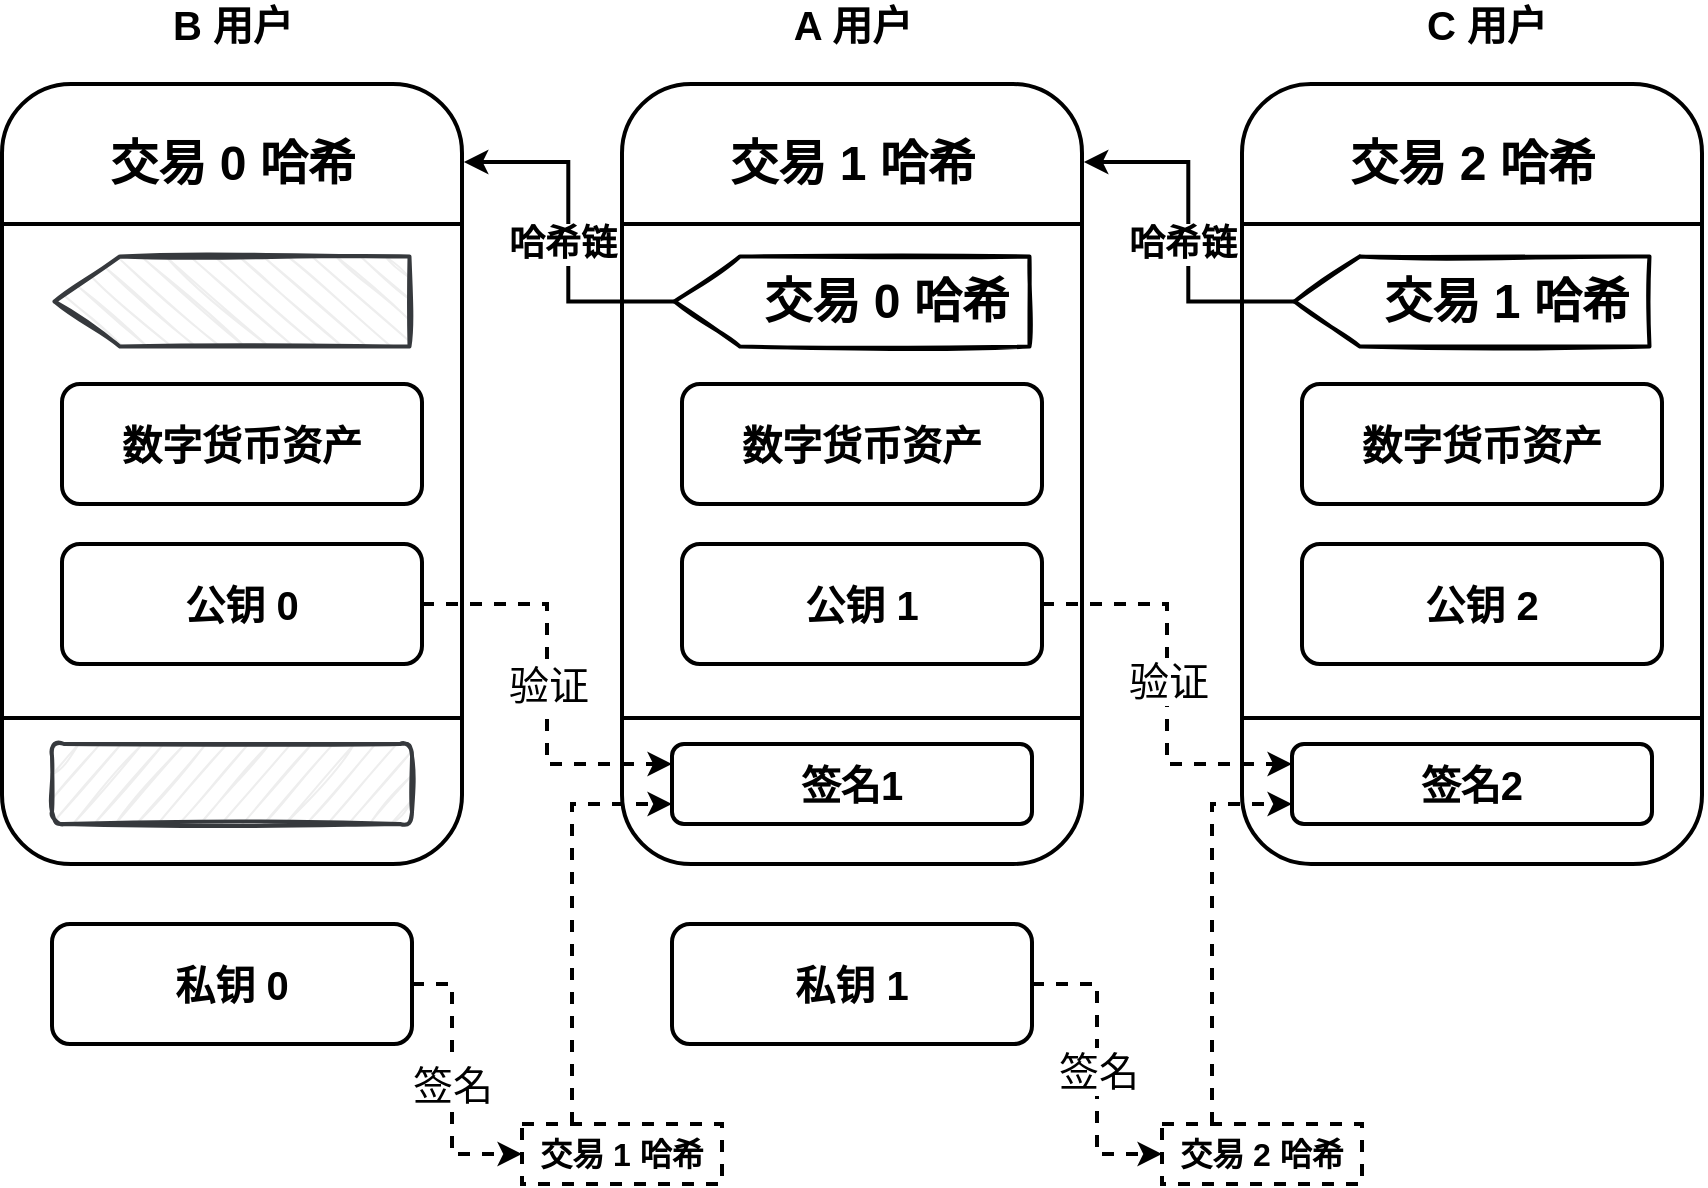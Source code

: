 <mxfile version="14.6.0" type="github">
  <diagram id="cBcZSYnVvF03NttYa_RY" name="Page-1">
    <mxGraphModel dx="850" dy="470" grid="1" gridSize="10" guides="1" tooltips="1" connect="1" arrows="1" fold="1" page="0" pageScale="1" pageWidth="827" pageHeight="1169" math="0" shadow="0">
      <root>
        <mxCell id="0" />
        <mxCell id="1" parent="0" />
        <mxCell id="aVJUWl-cnm-kjxW_ePCt-25" value="" style="group" parent="1" vertex="1" connectable="0">
          <mxGeometry x="170" y="160" width="230" height="480" as="geometry" />
        </mxCell>
        <mxCell id="aVJUWl-cnm-kjxW_ePCt-17" value="" style="rounded=1;whiteSpace=wrap;html=1;strokeWidth=2;" parent="aVJUWl-cnm-kjxW_ePCt-25" vertex="1">
          <mxGeometry width="230" height="390" as="geometry" />
        </mxCell>
        <mxCell id="aVJUWl-cnm-kjxW_ePCt-18" value="" style="endArrow=none;html=1;entryX=1;entryY=0.25;entryDx=0;entryDy=0;exitX=0;exitY=0.25;exitDx=0;exitDy=0;strokeWidth=2;" parent="aVJUWl-cnm-kjxW_ePCt-25" edge="1">
          <mxGeometry width="50" height="50" relative="1" as="geometry">
            <mxPoint y="70" as="sourcePoint" />
            <mxPoint x="230" y="70" as="targetPoint" />
          </mxGeometry>
        </mxCell>
        <mxCell id="aVJUWl-cnm-kjxW_ePCt-5" value="&lt;font size=&quot;1&quot;&gt;&lt;b style=&quot;font-size: 24px&quot;&gt;交易 0 哈希&lt;/b&gt;&lt;/font&gt;" style="text;html=1;strokeColor=none;fillColor=none;align=center;verticalAlign=middle;whiteSpace=wrap;rounded=0;" parent="aVJUWl-cnm-kjxW_ePCt-25" vertex="1">
          <mxGeometry x="42.5" y="20" width="145" height="40" as="geometry" />
        </mxCell>
        <mxCell id="aVJUWl-cnm-kjxW_ePCt-19" value="" style="shape=offPageConnector;whiteSpace=wrap;html=1;strokeWidth=2;rotation=90;size=0.184;fillColor=#eeeeee;strokeColor=#36393d;shadow=0;sketch=1;" parent="aVJUWl-cnm-kjxW_ePCt-25" vertex="1">
          <mxGeometry x="92.5" y="20" width="45" height="177.5" as="geometry" />
        </mxCell>
        <mxCell id="aVJUWl-cnm-kjxW_ePCt-20" value="&lt;font style=&quot;font-size: 20px&quot;&gt;&lt;b&gt;数字货币资产&lt;/b&gt;&lt;/font&gt;" style="rounded=1;whiteSpace=wrap;html=1;strokeWidth=2;" parent="aVJUWl-cnm-kjxW_ePCt-25" vertex="1">
          <mxGeometry x="30" y="150" width="180" height="60" as="geometry" />
        </mxCell>
        <mxCell id="aVJUWl-cnm-kjxW_ePCt-21" value="&lt;font style=&quot;font-size: 20px&quot;&gt;&lt;b&gt;公钥 0&lt;/b&gt;&lt;/font&gt;" style="rounded=1;whiteSpace=wrap;html=1;strokeWidth=2;" parent="aVJUWl-cnm-kjxW_ePCt-25" vertex="1">
          <mxGeometry x="30" y="230" width="180" height="60" as="geometry" />
        </mxCell>
        <mxCell id="aVJUWl-cnm-kjxW_ePCt-22" value="" style="endArrow=none;html=1;entryX=1;entryY=0.25;entryDx=0;entryDy=0;exitX=0;exitY=0.25;exitDx=0;exitDy=0;strokeWidth=2;" parent="aVJUWl-cnm-kjxW_ePCt-25" edge="1">
          <mxGeometry width="50" height="50" relative="1" as="geometry">
            <mxPoint y="317" as="sourcePoint" />
            <mxPoint x="230" y="317" as="targetPoint" />
          </mxGeometry>
        </mxCell>
        <mxCell id="aVJUWl-cnm-kjxW_ePCt-23" value="" style="rounded=1;whiteSpace=wrap;html=1;strokeWidth=2;perimeterSpacing=0;shadow=0;glass=0;sketch=1;fillColor=#eeeeee;strokeColor=#36393d;" parent="aVJUWl-cnm-kjxW_ePCt-25" vertex="1">
          <mxGeometry x="25" y="330" width="180" height="40" as="geometry" />
        </mxCell>
        <mxCell id="aVJUWl-cnm-kjxW_ePCt-24" value="&lt;font style=&quot;font-size: 20px&quot;&gt;&lt;b&gt;私钥 0&lt;/b&gt;&lt;/font&gt;" style="rounded=1;whiteSpace=wrap;html=1;strokeWidth=2;" parent="aVJUWl-cnm-kjxW_ePCt-25" vertex="1">
          <mxGeometry x="25" y="420" width="180" height="60" as="geometry" />
        </mxCell>
        <mxCell id="aVJUWl-cnm-kjxW_ePCt-26" value="" style="group" parent="1" vertex="1" connectable="0">
          <mxGeometry x="480" y="160" width="230" height="480" as="geometry" />
        </mxCell>
        <mxCell id="aVJUWl-cnm-kjxW_ePCt-27" value="" style="rounded=1;whiteSpace=wrap;html=1;strokeWidth=2;" parent="aVJUWl-cnm-kjxW_ePCt-26" vertex="1">
          <mxGeometry width="230" height="390" as="geometry" />
        </mxCell>
        <mxCell id="aVJUWl-cnm-kjxW_ePCt-28" value="" style="endArrow=none;html=1;entryX=1;entryY=0.25;entryDx=0;entryDy=0;exitX=0;exitY=0.25;exitDx=0;exitDy=0;strokeWidth=2;" parent="aVJUWl-cnm-kjxW_ePCt-26" edge="1">
          <mxGeometry width="50" height="50" relative="1" as="geometry">
            <mxPoint y="70" as="sourcePoint" />
            <mxPoint x="230" y="70" as="targetPoint" />
          </mxGeometry>
        </mxCell>
        <mxCell id="aVJUWl-cnm-kjxW_ePCt-29" value="&lt;font size=&quot;1&quot;&gt;&lt;b style=&quot;font-size: 24px&quot;&gt;交易 1 哈希&lt;/b&gt;&lt;/font&gt;" style="text;html=1;strokeColor=none;fillColor=none;align=center;verticalAlign=middle;whiteSpace=wrap;rounded=0;" parent="aVJUWl-cnm-kjxW_ePCt-26" vertex="1">
          <mxGeometry x="42.5" y="20" width="145" height="40" as="geometry" />
        </mxCell>
        <mxCell id="aVJUWl-cnm-kjxW_ePCt-30" value="" style="shape=offPageConnector;whiteSpace=wrap;html=1;strokeWidth=2;rotation=90;size=0.184;shadow=0;sketch=1;" parent="aVJUWl-cnm-kjxW_ePCt-26" vertex="1">
          <mxGeometry x="92.5" y="20" width="45" height="177.5" as="geometry" />
        </mxCell>
        <mxCell id="aVJUWl-cnm-kjxW_ePCt-31" value="&lt;font style=&quot;font-size: 20px&quot;&gt;&lt;b&gt;数字货币资产&lt;/b&gt;&lt;/font&gt;" style="rounded=1;whiteSpace=wrap;html=1;strokeWidth=2;" parent="aVJUWl-cnm-kjxW_ePCt-26" vertex="1">
          <mxGeometry x="30" y="150" width="180" height="60" as="geometry" />
        </mxCell>
        <mxCell id="aVJUWl-cnm-kjxW_ePCt-32" value="&lt;font style=&quot;font-size: 20px&quot;&gt;&lt;b&gt;公钥 1&lt;/b&gt;&lt;/font&gt;" style="rounded=1;whiteSpace=wrap;html=1;strokeWidth=2;" parent="aVJUWl-cnm-kjxW_ePCt-26" vertex="1">
          <mxGeometry x="30" y="230" width="180" height="60" as="geometry" />
        </mxCell>
        <mxCell id="aVJUWl-cnm-kjxW_ePCt-33" value="" style="endArrow=none;html=1;entryX=1;entryY=0.25;entryDx=0;entryDy=0;exitX=0;exitY=0.25;exitDx=0;exitDy=0;strokeWidth=2;" parent="aVJUWl-cnm-kjxW_ePCt-26" edge="1">
          <mxGeometry width="50" height="50" relative="1" as="geometry">
            <mxPoint y="317" as="sourcePoint" />
            <mxPoint x="230" y="317" as="targetPoint" />
          </mxGeometry>
        </mxCell>
        <mxCell id="aVJUWl-cnm-kjxW_ePCt-34" value="&lt;font style=&quot;font-size: 20px&quot;&gt;&lt;b&gt;&lt;font style=&quot;font-size: 20px&quot;&gt;签名&lt;/font&gt;1&lt;/b&gt;&lt;/font&gt;" style="rounded=1;whiteSpace=wrap;html=1;strokeWidth=2;perimeterSpacing=0;shadow=0;glass=0;sketch=0;" parent="aVJUWl-cnm-kjxW_ePCt-26" vertex="1">
          <mxGeometry x="25" y="330" width="180" height="40" as="geometry" />
        </mxCell>
        <mxCell id="aVJUWl-cnm-kjxW_ePCt-35" value="&lt;font style=&quot;font-size: 20px&quot;&gt;&lt;b&gt;私钥 1&lt;/b&gt;&lt;/font&gt;" style="rounded=1;whiteSpace=wrap;html=1;strokeWidth=2;" parent="aVJUWl-cnm-kjxW_ePCt-26" vertex="1">
          <mxGeometry x="25" y="420" width="180" height="60" as="geometry" />
        </mxCell>
        <mxCell id="aVJUWl-cnm-kjxW_ePCt-56" value="&lt;font size=&quot;1&quot;&gt;&lt;b style=&quot;font-size: 24px&quot;&gt;交易 0 哈希&lt;/b&gt;&lt;/font&gt;" style="text;html=1;strokeColor=none;fillColor=none;align=center;verticalAlign=middle;whiteSpace=wrap;rounded=0;" parent="aVJUWl-cnm-kjxW_ePCt-26" vertex="1">
          <mxGeometry x="60" y="88.75" width="145" height="40" as="geometry" />
        </mxCell>
        <mxCell id="aVJUWl-cnm-kjxW_ePCt-36" value="" style="group" parent="1" vertex="1" connectable="0">
          <mxGeometry x="790" y="160" width="230" height="480" as="geometry" />
        </mxCell>
        <mxCell id="aVJUWl-cnm-kjxW_ePCt-37" value="" style="rounded=1;whiteSpace=wrap;html=1;strokeWidth=2;" parent="aVJUWl-cnm-kjxW_ePCt-36" vertex="1">
          <mxGeometry width="230" height="390" as="geometry" />
        </mxCell>
        <mxCell id="aVJUWl-cnm-kjxW_ePCt-38" value="" style="endArrow=none;html=1;entryX=1;entryY=0.25;entryDx=0;entryDy=0;exitX=0;exitY=0.25;exitDx=0;exitDy=0;strokeWidth=2;" parent="aVJUWl-cnm-kjxW_ePCt-36" edge="1">
          <mxGeometry width="50" height="50" relative="1" as="geometry">
            <mxPoint y="70" as="sourcePoint" />
            <mxPoint x="230" y="70" as="targetPoint" />
          </mxGeometry>
        </mxCell>
        <mxCell id="aVJUWl-cnm-kjxW_ePCt-39" value="&lt;font size=&quot;1&quot;&gt;&lt;b style=&quot;font-size: 24px&quot;&gt;交易 2 哈希&lt;/b&gt;&lt;/font&gt;" style="text;html=1;strokeColor=none;fillColor=none;align=center;verticalAlign=middle;whiteSpace=wrap;rounded=0;" parent="aVJUWl-cnm-kjxW_ePCt-36" vertex="1">
          <mxGeometry x="42.5" y="20" width="145" height="40" as="geometry" />
        </mxCell>
        <mxCell id="aVJUWl-cnm-kjxW_ePCt-40" value="" style="shape=offPageConnector;whiteSpace=wrap;html=1;strokeWidth=2;rotation=90;size=0.184;shadow=0;sketch=1;" parent="aVJUWl-cnm-kjxW_ePCt-36" vertex="1">
          <mxGeometry x="92.5" y="20" width="45" height="177.5" as="geometry" />
        </mxCell>
        <mxCell id="aVJUWl-cnm-kjxW_ePCt-41" value="&lt;font style=&quot;font-size: 20px&quot;&gt;&lt;b&gt;数字货币资产&lt;/b&gt;&lt;/font&gt;" style="rounded=1;whiteSpace=wrap;html=1;strokeWidth=2;" parent="aVJUWl-cnm-kjxW_ePCt-36" vertex="1">
          <mxGeometry x="30" y="150" width="180" height="60" as="geometry" />
        </mxCell>
        <mxCell id="aVJUWl-cnm-kjxW_ePCt-42" value="&lt;font style=&quot;font-size: 20px&quot;&gt;&lt;b&gt;公钥 2&lt;/b&gt;&lt;/font&gt;" style="rounded=1;whiteSpace=wrap;html=1;strokeWidth=2;" parent="aVJUWl-cnm-kjxW_ePCt-36" vertex="1">
          <mxGeometry x="30" y="230" width="180" height="60" as="geometry" />
        </mxCell>
        <mxCell id="aVJUWl-cnm-kjxW_ePCt-43" value="" style="endArrow=none;html=1;entryX=1;entryY=0.25;entryDx=0;entryDy=0;exitX=0;exitY=0.25;exitDx=0;exitDy=0;strokeWidth=2;" parent="aVJUWl-cnm-kjxW_ePCt-36" edge="1">
          <mxGeometry width="50" height="50" relative="1" as="geometry">
            <mxPoint y="317" as="sourcePoint" />
            <mxPoint x="230" y="317" as="targetPoint" />
          </mxGeometry>
        </mxCell>
        <mxCell id="aVJUWl-cnm-kjxW_ePCt-44" value="&lt;b style=&quot;font-size: 20px&quot;&gt;签名2&lt;/b&gt;" style="rounded=1;whiteSpace=wrap;html=1;strokeWidth=2;perimeterSpacing=0;shadow=0;glass=0;sketch=0;" parent="aVJUWl-cnm-kjxW_ePCt-36" vertex="1">
          <mxGeometry x="25" y="330" width="180" height="40" as="geometry" />
        </mxCell>
        <mxCell id="aVJUWl-cnm-kjxW_ePCt-57" value="&lt;font size=&quot;1&quot;&gt;&lt;b style=&quot;font-size: 24px&quot;&gt;交易 1 哈希&lt;/b&gt;&lt;/font&gt;" style="text;html=1;strokeColor=none;fillColor=none;align=center;verticalAlign=middle;whiteSpace=wrap;rounded=0;" parent="aVJUWl-cnm-kjxW_ePCt-36" vertex="1">
          <mxGeometry x="60" y="88.75" width="145" height="40" as="geometry" />
        </mxCell>
        <mxCell id="aVJUWl-cnm-kjxW_ePCt-46" value="&lt;font style=&quot;font-size: 20px&quot;&gt;验证&lt;/font&gt;" style="edgeStyle=orthogonalEdgeStyle;rounded=0;orthogonalLoop=1;jettySize=auto;html=1;exitX=1;exitY=0.5;exitDx=0;exitDy=0;entryX=0;entryY=0.25;entryDx=0;entryDy=0;strokeWidth=2;dashed=1;" parent="1" source="aVJUWl-cnm-kjxW_ePCt-21" target="aVJUWl-cnm-kjxW_ePCt-34" edge="1">
          <mxGeometry relative="1" as="geometry" />
        </mxCell>
        <mxCell id="aVJUWl-cnm-kjxW_ePCt-54" style="edgeStyle=orthogonalEdgeStyle;rounded=0;orthogonalLoop=1;jettySize=auto;html=1;exitX=0.25;exitY=0;exitDx=0;exitDy=0;entryX=0;entryY=0.75;entryDx=0;entryDy=0;strokeWidth=2;dashed=1;" parent="1" source="aVJUWl-cnm-kjxW_ePCt-47" target="aVJUWl-cnm-kjxW_ePCt-34" edge="1">
          <mxGeometry relative="1" as="geometry" />
        </mxCell>
        <mxCell id="aVJUWl-cnm-kjxW_ePCt-47" value="&lt;font size=&quot;1&quot;&gt;&lt;b style=&quot;font-size: 16px&quot;&gt;交易 1 哈希&lt;/b&gt;&lt;/font&gt;" style="rounded=0;whiteSpace=wrap;html=1;shadow=0;glass=0;sketch=0;strokeWidth=2;dashed=1;" parent="1" vertex="1">
          <mxGeometry x="430" y="680" width="100" height="30" as="geometry" />
        </mxCell>
        <mxCell id="aVJUWl-cnm-kjxW_ePCt-55" style="edgeStyle=orthogonalEdgeStyle;rounded=0;orthogonalLoop=1;jettySize=auto;html=1;exitX=0.25;exitY=0;exitDx=0;exitDy=0;entryX=0;entryY=0.75;entryDx=0;entryDy=0;strokeWidth=2;dashed=1;" parent="1" source="aVJUWl-cnm-kjxW_ePCt-48" target="aVJUWl-cnm-kjxW_ePCt-44" edge="1">
          <mxGeometry relative="1" as="geometry" />
        </mxCell>
        <mxCell id="aVJUWl-cnm-kjxW_ePCt-48" value="&lt;font size=&quot;1&quot;&gt;&lt;b style=&quot;font-size: 16px&quot;&gt;交易 2 哈希&lt;/b&gt;&lt;/font&gt;" style="rounded=0;whiteSpace=wrap;html=1;shadow=0;glass=0;sketch=0;strokeWidth=2;dashed=1;" parent="1" vertex="1">
          <mxGeometry x="750" y="680" width="100" height="30" as="geometry" />
        </mxCell>
        <mxCell id="aVJUWl-cnm-kjxW_ePCt-49" style="edgeStyle=orthogonalEdgeStyle;rounded=0;orthogonalLoop=1;jettySize=auto;html=1;exitX=1;exitY=0.5;exitDx=0;exitDy=0;entryX=0;entryY=0.25;entryDx=0;entryDy=0;strokeWidth=2;dashed=1;" parent="1" source="aVJUWl-cnm-kjxW_ePCt-32" target="aVJUWl-cnm-kjxW_ePCt-44" edge="1">
          <mxGeometry relative="1" as="geometry" />
        </mxCell>
        <mxCell id="aVJUWl-cnm-kjxW_ePCt-50" value="&lt;span style=&quot;font-size: 20px&quot;&gt;验证&lt;/span&gt;" style="edgeLabel;html=1;align=center;verticalAlign=middle;resizable=0;points=[];" parent="aVJUWl-cnm-kjxW_ePCt-49" vertex="1" connectable="0">
          <mxGeometry x="-0.068" relative="1" as="geometry">
            <mxPoint y="5" as="offset" />
          </mxGeometry>
        </mxCell>
        <mxCell id="aVJUWl-cnm-kjxW_ePCt-52" value="&lt;span style=&quot;font-size: 20px&quot;&gt;签名&lt;/span&gt;" style="edgeStyle=orthogonalEdgeStyle;rounded=0;orthogonalLoop=1;jettySize=auto;html=1;exitX=1;exitY=0.5;exitDx=0;exitDy=0;entryX=0;entryY=0.5;entryDx=0;entryDy=0;strokeWidth=2;dashed=1;" parent="1" source="aVJUWl-cnm-kjxW_ePCt-24" target="aVJUWl-cnm-kjxW_ePCt-47" edge="1">
          <mxGeometry relative="1" as="geometry">
            <Array as="points">
              <mxPoint x="395" y="610" />
              <mxPoint x="395" y="695" />
            </Array>
          </mxGeometry>
        </mxCell>
        <mxCell id="aVJUWl-cnm-kjxW_ePCt-53" value="&lt;span style=&quot;font-size: 20px&quot;&gt;签名&lt;/span&gt;" style="edgeStyle=orthogonalEdgeStyle;rounded=0;orthogonalLoop=1;jettySize=auto;html=1;exitX=1;exitY=0.5;exitDx=0;exitDy=0;entryX=0;entryY=0.5;entryDx=0;entryDy=0;strokeWidth=2;dashed=1;" parent="1" source="aVJUWl-cnm-kjxW_ePCt-35" target="aVJUWl-cnm-kjxW_ePCt-48" edge="1">
          <mxGeometry relative="1" as="geometry" />
        </mxCell>
        <mxCell id="aVJUWl-cnm-kjxW_ePCt-58" value="&lt;font style=&quot;font-size: 18px&quot;&gt;&lt;b&gt;哈希链&lt;/b&gt;&lt;/font&gt;" style="edgeStyle=orthogonalEdgeStyle;rounded=0;orthogonalLoop=1;jettySize=auto;html=1;exitX=0.5;exitY=1;exitDx=0;exitDy=0;entryX=1.004;entryY=0.1;entryDx=0;entryDy=0;entryPerimeter=0;strokeWidth=2;" parent="1" source="aVJUWl-cnm-kjxW_ePCt-30" target="aVJUWl-cnm-kjxW_ePCt-17" edge="1">
          <mxGeometry x="-0.064" y="3" relative="1" as="geometry">
            <mxPoint as="offset" />
          </mxGeometry>
        </mxCell>
        <mxCell id="aVJUWl-cnm-kjxW_ePCt-59" value="&lt;font style=&quot;font-size: 18px&quot;&gt;&lt;b&gt;哈希链&lt;/b&gt;&lt;/font&gt;" style="edgeStyle=orthogonalEdgeStyle;rounded=0;orthogonalLoop=1;jettySize=auto;html=1;exitX=0.5;exitY=1;exitDx=0;exitDy=0;entryX=1.004;entryY=0.1;entryDx=0;entryDy=0;entryPerimeter=0;strokeWidth=2;" parent="1" source="aVJUWl-cnm-kjxW_ePCt-40" target="aVJUWl-cnm-kjxW_ePCt-27" edge="1">
          <mxGeometry x="-0.064" y="3" relative="1" as="geometry">
            <mxPoint as="offset" />
          </mxGeometry>
        </mxCell>
        <mxCell id="TdPPRjysdm905Pp5z23d-1" value="&lt;font style=&quot;font-size: 20px&quot;&gt;&lt;b&gt;B 用户&lt;/b&gt;&lt;/font&gt;" style="text;html=1;strokeColor=none;fillColor=none;align=center;verticalAlign=middle;whiteSpace=wrap;rounded=0;" vertex="1" parent="1">
          <mxGeometry x="242.5" y="120" width="85" height="20" as="geometry" />
        </mxCell>
        <mxCell id="TdPPRjysdm905Pp5z23d-2" value="&lt;font style=&quot;font-size: 20px&quot;&gt;&lt;b&gt;C 用户&lt;/b&gt;&lt;/font&gt;" style="text;html=1;strokeColor=none;fillColor=none;align=center;verticalAlign=middle;whiteSpace=wrap;rounded=0;" vertex="1" parent="1">
          <mxGeometry x="870" y="120" width="85" height="20" as="geometry" />
        </mxCell>
        <mxCell id="TdPPRjysdm905Pp5z23d-3" value="&lt;font style=&quot;font-size: 20px&quot;&gt;&lt;b&gt;A 用户&lt;/b&gt;&lt;/font&gt;" style="text;html=1;strokeColor=none;fillColor=none;align=center;verticalAlign=middle;whiteSpace=wrap;rounded=0;" vertex="1" parent="1">
          <mxGeometry x="552.5" y="120" width="85" height="20" as="geometry" />
        </mxCell>
      </root>
    </mxGraphModel>
  </diagram>
</mxfile>
